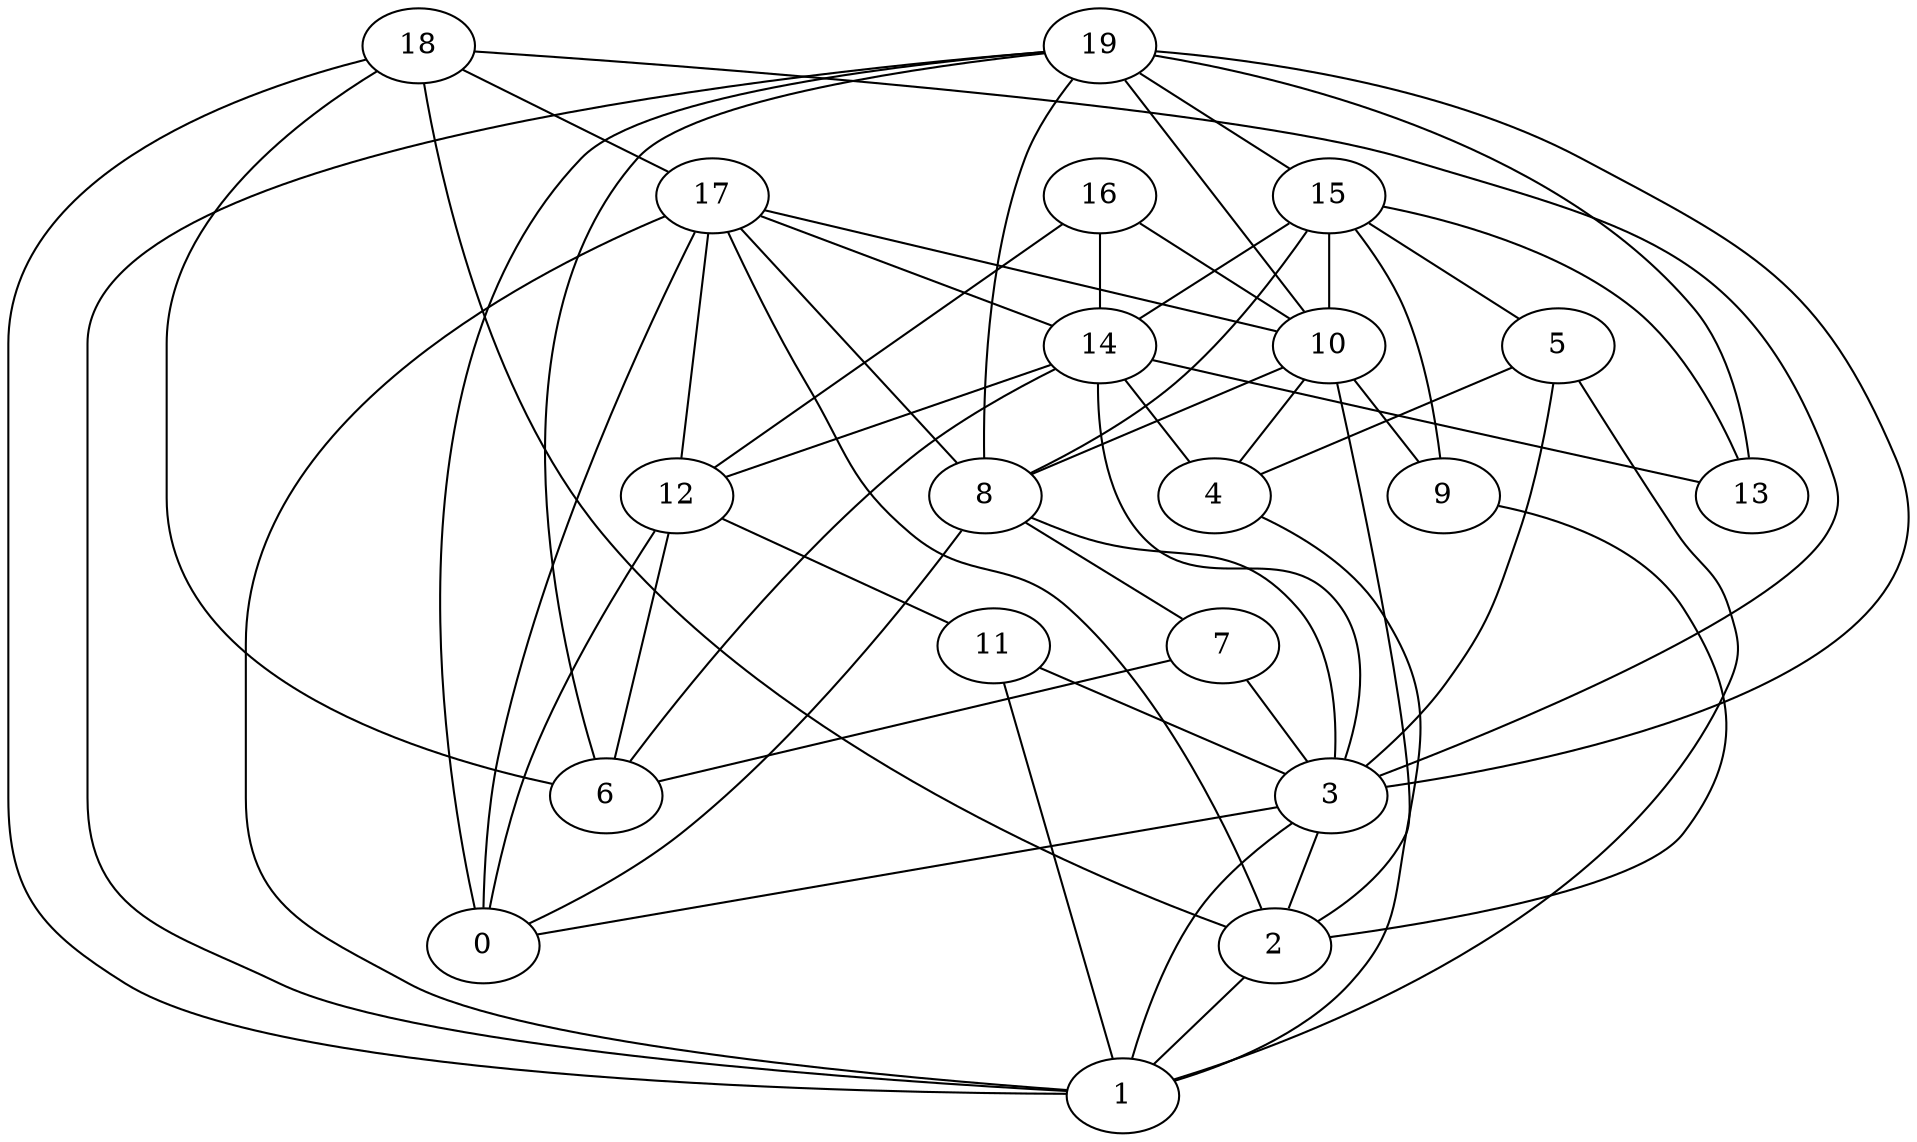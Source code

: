 digraph GG_graph {

subgraph G_graph {
edge [color = black]
2 -> 1 [dir = none]
11 -> 3 [dir = none]
11 -> 1 [dir = none]
18 -> 17 [dir = none]
18 -> 6 [dir = none]
18 -> 2 [dir = none]
18 -> 1 [dir = none]
18 -> 3 [dir = none]
7 -> 6 [dir = none]
7 -> 3 [dir = none]
14 -> 3 [dir = none]
14 -> 6 [dir = none]
14 -> 12 [dir = none]
14 -> 4 [dir = none]
14 -> 13 [dir = none]
5 -> 1 [dir = none]
5 -> 3 [dir = none]
5 -> 4 [dir = none]
15 -> 13 [dir = none]
15 -> 9 [dir = none]
15 -> 8 [dir = none]
15 -> 14 [dir = none]
15 -> 10 [dir = none]
15 -> 5 [dir = none]
4 -> 1 [dir = none]
17 -> 2 [dir = none]
17 -> 1 [dir = none]
17 -> 14 [dir = none]
17 -> 10 [dir = none]
17 -> 8 [dir = none]
17 -> 0 [dir = none]
17 -> 12 [dir = none]
3 -> 2 [dir = none]
3 -> 1 [dir = none]
3 -> 0 [dir = none]
16 -> 14 [dir = none]
16 -> 12 [dir = none]
16 -> 10 [dir = none]
10 -> 8 [dir = none]
10 -> 4 [dir = none]
10 -> 2 [dir = none]
10 -> 9 [dir = none]
12 -> 11 [dir = none]
12 -> 6 [dir = none]
12 -> 0 [dir = none]
19 -> 15 [dir = none]
19 -> 1 [dir = none]
19 -> 10 [dir = none]
19 -> 3 [dir = none]
19 -> 8 [dir = none]
19 -> 13 [dir = none]
19 -> 0 [dir = none]
19 -> 6 [dir = none]
8 -> 0 [dir = none]
8 -> 7 [dir = none]
8 -> 3 [dir = none]
9 -> 2 [dir = none]
}

}

